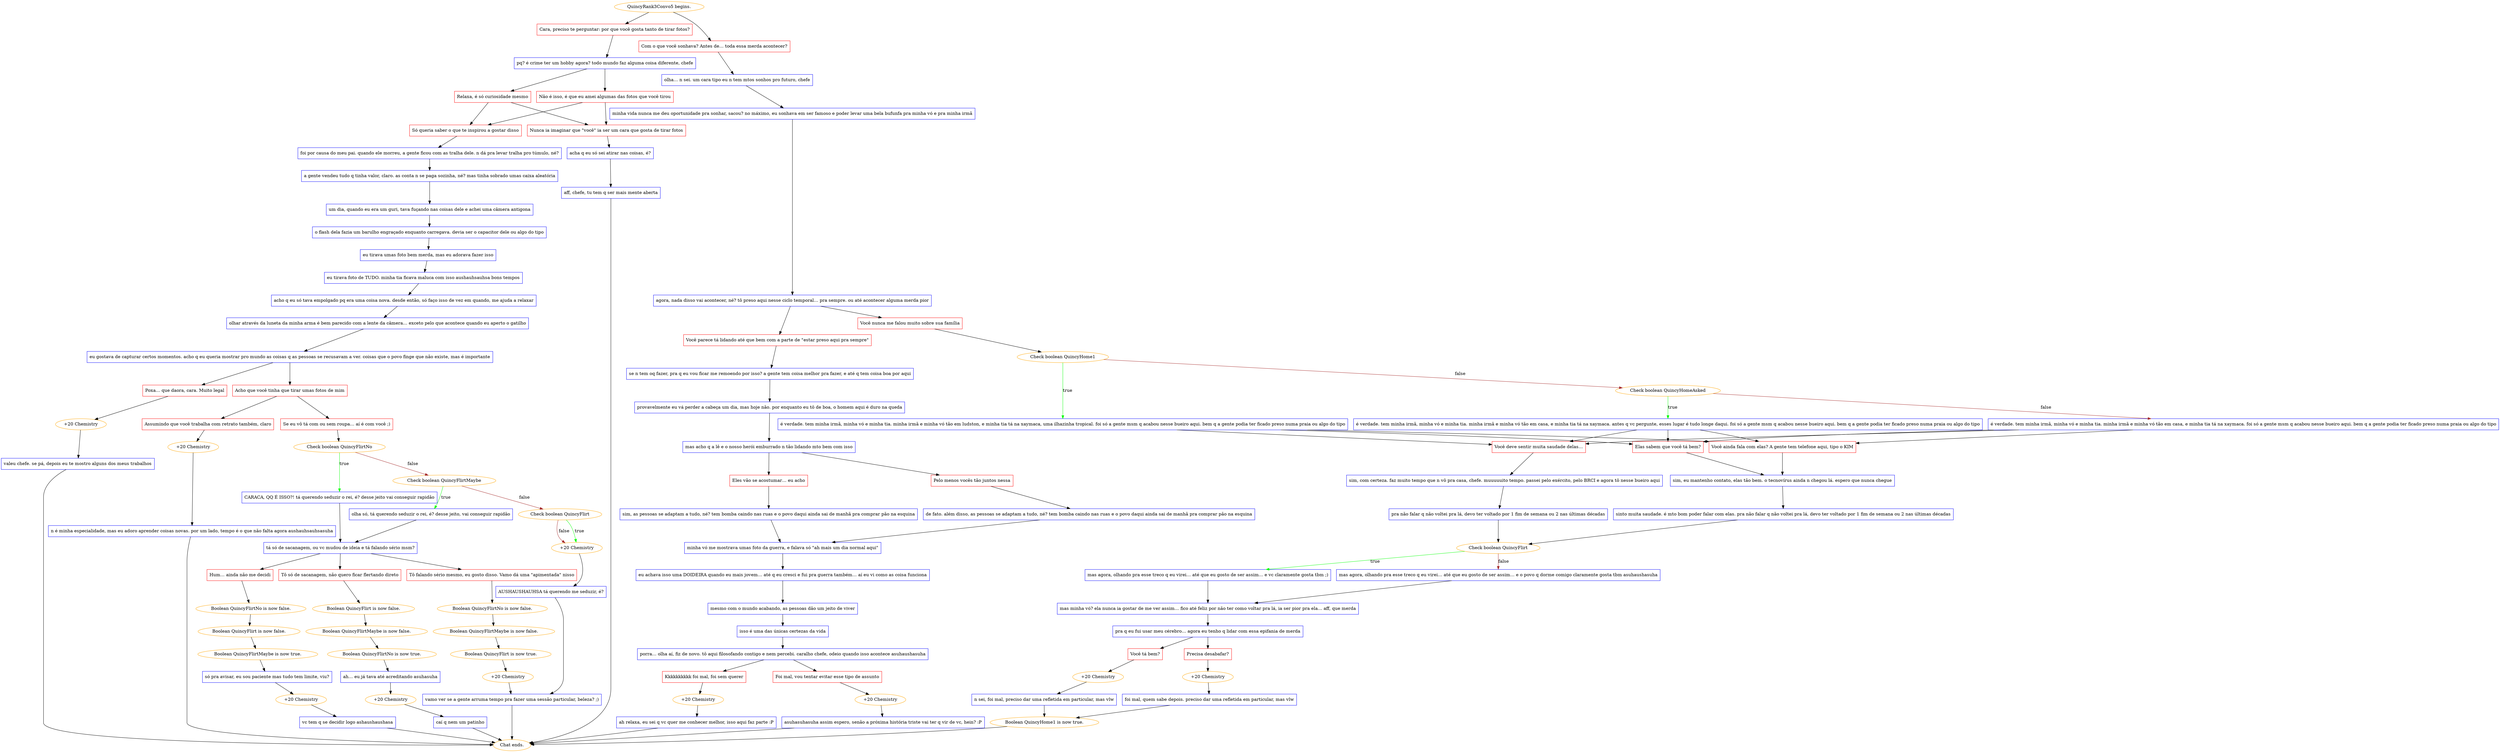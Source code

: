 digraph {
	"QuincyRank3Convo5 begins." [color=orange];
		"QuincyRank3Convo5 begins." -> j1886369686;
		"QuincyRank3Convo5 begins." -> j956172220;
	j1886369686 [label="Cara, preciso te perguntar: por que você gosta tanto de tirar fotos?",shape=box,color=red];
		j1886369686 -> j1003632741;
	j956172220 [label="Com o que você sonhava? Antes de… toda essa merda acontecer?",shape=box,color=red];
		j956172220 -> j861168430;
	j1003632741 [label="pq? é crime ter um hobby agora? todo mundo faz alguma coisa diferente, chefe",shape=box,color=blue];
		j1003632741 -> j634458185;
		j1003632741 -> j1634536475;
	j861168430 [label="olha… n sei. um cara tipo eu n tem mtos sonhos pro futuro, chefe",shape=box,color=blue];
		j861168430 -> j2966862773;
	j634458185 [label="Não é isso, é que eu amei algumas das fotos que você tirou",shape=box,color=red];
		j634458185 -> j4182235960;
		j634458185 -> j1007099163;
	j1634536475 [label="Relaxa, é só curiosidade mesmo",shape=box,color=red];
		j1634536475 -> j4182235960;
		j1634536475 -> j1007099163;
	j2966862773 [label="minha vida nunca me deu oportunidade pra sonhar, sacou? no máximo, eu sonhava em ser famoso e poder levar uma bela bufunfa pra minha vó e pra minha irmã",shape=box,color=blue];
		j2966862773 -> j1830713843;
	j4182235960 [label="Só queria saber o que te inspirou a gostar disso",shape=box,color=red];
		j4182235960 -> j2696145390;
	j1007099163 [label="Nunca ia imaginar que \"você\" ia ser um cara que gosta de tirar fotos",shape=box,color=red];
		j1007099163 -> j847818855;
	j1830713843 [label="agora, nada disso vai acontecer, né? tô preso aqui nesse ciclo temporal… pra sempre. ou até acontecer alguma merda pior",shape=box,color=blue];
		j1830713843 -> j2092321301;
		j1830713843 -> j352909456;
	j2696145390 [label="foi por causa do meu pai. quando ele morreu, a gente ficou com as tralha dele. n dá pra levar tralha pro túmulo, né?",shape=box,color=blue];
		j2696145390 -> j1916617426;
	j847818855 [label="acha q eu só sei atirar nas coisas, é?",shape=box,color=blue];
		j847818855 -> j3779992861;
	j2092321301 [label="Você parece tá lidando até que bem com a parte de \"estar preso aqui pra sempre\"",shape=box,color=red];
		j2092321301 -> j3561397982;
	j352909456 [label="Você nunca me falou muito sobre sua família",shape=box,color=red];
		j352909456 -> j1107054542;
	j1916617426 [label="a gente vendeu tudo q tinha valor, claro. as conta n se paga sozinha, né? mas tinha sobrado umas caixa aleatória",shape=box,color=blue];
		j1916617426 -> j312159237;
	j3779992861 [label="aff, chefe, tu tem q ser mais mente aberta",shape=box,color=blue];
		j3779992861 -> "Chat ends.";
	j3561397982 [label="se n tem oq fazer, pra q eu vou ficar me remoendo por isso? a gente tem coisa melhor pra fazer, e até q tem coisa boa por aqui",shape=box,color=blue];
		j3561397982 -> j386590560;
	j1107054542 [label="Check boolean QuincyHome1",color=orange];
		j1107054542 -> j4222177123 [label=true,color=green];
		j1107054542 -> j3454029324 [label=false,color=brown];
	j312159237 [label="um dia, quando eu era um guri, tava fuçando nas coisas dele e achei uma câmera antigona",shape=box,color=blue];
		j312159237 -> j1075614111;
	"Chat ends." [color=orange];
	j386590560 [label="provavelmente eu vá perder a cabeça um dia, mas hoje não. por enquanto eu tô de boa, o homem aqui é duro na queda",shape=box,color=blue];
		j386590560 -> j4290783621;
	j4222177123 [label="é verdade. tem minha irmã, minha vó e minha tia. minha irmã e minha vó tão em ludston, e minha tia tá na xaymaca, uma ilhazinha tropical. foi só a gente msm q acabou nesse bueiro aqui. bem q a gente podia ter ficado preso numa praia ou algo do tipo",shape=box,color=blue];
		j4222177123 -> j3389701946;
		j4222177123 -> j4293946952;
		j4222177123 -> j1671389729;
	j3454029324 [label="Check boolean QuincyHomeAsked",color=orange];
		j3454029324 -> j3208426110 [label=true,color=green];
		j3454029324 -> j3980541252 [label=false,color=brown];
	j1075614111 [label="o flash dela fazia um barulho engraçado enquanto carregava. devia ser o capacitor dele ou algo do tipo",shape=box,color=blue];
		j1075614111 -> j656949918;
	j4290783621 [label="mas acho q a lê e o nosso herói emburrado n tão lidando mto bem com isso",shape=box,color=blue];
		j4290783621 -> j2292567779;
		j4290783621 -> j1002900677;
	j3389701946 [label="Você ainda fala com elas? A gente tem telefone aqui, tipo o KIM",shape=box,color=red];
		j3389701946 -> j4242615443;
	j4293946952 [label="Elas sabem que você tá bem?",shape=box,color=red];
		j4293946952 -> j4242615443;
	j1671389729 [label="Você deve sentir muita saudade delas…",shape=box,color=red];
		j1671389729 -> j663690984;
	j3208426110 [label="é verdade. tem minha irmã, minha vó e minha tia. minha irmã e minha vó tão em casa, e minha tia tá na xaymaca. antes q vc pergunte, esses lugar é tudo longe daqui. foi só a gente msm q acabou nesse bueiro aqui. bem q a gente podia ter ficado preso numa praia ou algo do tipo",shape=box,color=blue];
		j3208426110 -> j3389701946;
		j3208426110 -> j4293946952;
		j3208426110 -> j1671389729;
	j3980541252 [label="é verdade. tem minha irmã, minha vó e minha tia. minha irmã e minha vó tão em casa, e minha tia tá na xaymaca. foi só a gente msm q acabou nesse bueiro aqui. bem q a gente podia ter ficado preso numa praia ou algo do tipo",shape=box,color=blue];
		j3980541252 -> j3389701946;
		j3980541252 -> j4293946952;
		j3980541252 -> j1671389729;
	j656949918 [label="eu tirava umas foto bem merda, mas eu adorava fazer isso",shape=box,color=blue];
		j656949918 -> j2342645179;
	j2292567779 [label="Pelo menos vocês tão juntos nessa",shape=box,color=red];
		j2292567779 -> j32060637;
	j1002900677 [label="Eles vão se acostumar… eu acho",shape=box,color=red];
		j1002900677 -> j2870993037;
	j4242615443 [label="sim, eu mantenho contato, elas tão bem. o tecnovírus ainda n chegou lá. espero que nunca chegue",shape=box,color=blue];
		j4242615443 -> j3492827177;
	j663690984 [label="sim, com certeza. faz muito tempo que n vô pra casa, chefe. muuuuuito tempo. passei pelo exército, pelo BRCI e agora tô nesse bueiro aqui",shape=box,color=blue];
		j663690984 -> j1951101021;
	j2342645179 [label="eu tirava foto de TUDO. minha tia ficava maluca com isso aushauhsauhsa bons tempos",shape=box,color=blue];
		j2342645179 -> j1542318098;
	j32060637 [label="de fato. além disso, as pessoas se adaptam a tudo, né? tem bomba caindo nas ruas e o povo daqui ainda sai de manhã pra comprar pão na esquina",shape=box,color=blue];
		j32060637 -> j1853049064;
	j2870993037 [label="sim, as pessoas se adaptam a tudo, né? tem bomba caindo nas ruas e o povo daqui ainda sai de manhã pra comprar pão na esquina",shape=box,color=blue];
		j2870993037 -> j1853049064;
	j3492827177 [label="sinto muita saudade. é mto bom poder falar com elas. pra não falar q não voltei pra lá, devo ter voltado por 1 fim de semana ou 2 nas últimas décadas",shape=box,color=blue];
		j3492827177 -> j1312645796;
	j1951101021 [label="pra não falar q não voltei pra lá, devo ter voltado por 1 fim de semana ou 2 nas últimas décadas",shape=box,color=blue];
		j1951101021 -> j1312645796;
	j1542318098 [label="acho q eu só tava empolgado pq era uma coisa nova. desde então, só faço isso de vez em quando, me ajuda a relaxar",shape=box,color=blue];
		j1542318098 -> j229683827;
	j1853049064 [label="minha vó me mostrava umas foto da guerra, e falava só \"ah mais um dia normal aqui\"",shape=box,color=blue];
		j1853049064 -> j3291596282;
	j1312645796 [label="Check boolean QuincyFlirt",color=orange];
		j1312645796 -> j2286537920 [label=true,color=green];
		j1312645796 -> j1037798011 [label=false,color=brown];
	j229683827 [label="olhar através da luneta da minha arma é bem parecido com a lente da câmera… exceto pelo que acontece quando eu aperto o gatilho",shape=box,color=blue];
		j229683827 -> j820860817;
	j3291596282 [label="eu achava isso uma DOIDEIRA quando eu mais jovem… até q eu cresci e fui pra guerra também… aí eu vi como as coisa funciona",shape=box,color=blue];
		j3291596282 -> j1881399904;
	j2286537920 [label="mas agora, olhando pra esse treco q eu virei… até que eu gosto de ser assim… e vc claramente gosta tbm ;)",shape=box,color=blue];
		j2286537920 -> j1992207128;
	j1037798011 [label="mas agora, olhando pra esse treco q eu virei… até que eu gosto de ser assim… e o povo q dorme comigo claramente gosta tbm asuhaushasuha",shape=box,color=blue];
		j1037798011 -> j1992207128;
	j820860817 [label="eu gostava de capturar certos momentos. acho q eu queria mostrar pro mundo as coisas q as pessoas se recusavam a ver. coisas que o povo finge que não existe, mas é importante",shape=box,color=blue];
		j820860817 -> j667123168;
		j820860817 -> j413393081;
	j1881399904 [label="mesmo com o mundo acabando, as pessoas dão um jeito de viver",shape=box,color=blue];
		j1881399904 -> j3482174210;
	j1992207128 [label="mas minha vó? ela nunca ia gostar de me ver assim… fico até feliz por não ter como voltar pra lá, ia ser pior pra ela… aff, que merda",shape=box,color=blue];
		j1992207128 -> j3781733660;
	j667123168 [label="Acho que você tinha que tirar umas fotos de mim",shape=box,color=red];
		j667123168 -> j2128599771;
		j667123168 -> j25207066;
	j413393081 [label="Poxa… que daora, cara. Muito legal",shape=box,color=red];
		j413393081 -> j4116085127;
	j3482174210 [label="isso é uma das únicas certezas da vida",shape=box,color=blue];
		j3482174210 -> j775485668;
	j3781733660 [label="pra q eu fui usar meu cérebro… agora eu tenho q lidar com essa epifania de merda",shape=box,color=blue];
		j3781733660 -> j2319377672;
		j3781733660 -> j808771677;
	j2128599771 [label="Se eu vô tá com ou sem roupa… aí é com você ;)",shape=box,color=red];
		j2128599771 -> j3041405402;
	j25207066 [label="Assumindo que você trabalha com retrato também, claro",shape=box,color=red];
		j25207066 -> j356914068;
	j4116085127 [label="+20 Chemistry",color=orange];
		j4116085127 -> j3848489993;
	j775485668 [label="porra… olha aí, fiz de novo. tô aqui filosofando contigo e nem percebi. caralho chefe, odeio quando isso acontece asuhaushasuha",shape=box,color=blue];
		j775485668 -> j3232623530;
		j775485668 -> j1985371795;
	j2319377672 [label="Você tá bem?",shape=box,color=red];
		j2319377672 -> j633962212;
	j808771677 [label="Precisa desabafar?",shape=box,color=red];
		j808771677 -> j1112989939;
	j3041405402 [label="Check boolean QuincyFlirtNo",color=orange];
		j3041405402 -> j1458225144 [label=true,color=green];
		j3041405402 -> j1771625091 [label=false,color=brown];
	j356914068 [label="+20 Chemistry",color=orange];
		j356914068 -> j2862893956;
	j3848489993 [label="valeu chefe. se pá, depois eu te mostro alguns dos meus trabalhos",shape=box,color=blue];
		j3848489993 -> "Chat ends.";
	j3232623530 [label="Kkkkkkkkkk foi mal, foi sem querer",shape=box,color=red];
		j3232623530 -> j288985235;
	j1985371795 [label="Foi mal, vou tentar evitar esse tipo de assunto",shape=box,color=red];
		j1985371795 -> j508518592;
	j633962212 [label="+20 Chemistry",color=orange];
		j633962212 -> j2640292858;
	j1112989939 [label="+20 Chemistry",color=orange];
		j1112989939 -> j3441071649;
	j1458225144 [label="CARACA, QQ É ISSO?! tá querendo seduzir o rei, é? desse jeito vai conseguir rapidão",shape=box,color=blue];
		j1458225144 -> j1767959936;
	j1771625091 [label="Check boolean QuincyFlirtMaybe",color=orange];
		j1771625091 -> j861381675 [label=true,color=green];
		j1771625091 -> j264878120 [label=false,color=brown];
	j2862893956 [label="n é minha especialidade, mas eu adoro aprender coisas novas. por um lado, tempo é o que não falta agora aushauhsauhsasuha",shape=box,color=blue];
		j2862893956 -> "Chat ends.";
	j288985235 [label="+20 Chemistry",color=orange];
		j288985235 -> j1259208426;
	j508518592 [label="+20 Chemistry",color=orange];
		j508518592 -> j3699415560;
	j2640292858 [label="n sei, foi mal, preciso dar uma refletida em particular, mas vlw",shape=box,color=blue];
		j2640292858 -> j2139500098;
	j3441071649 [label="foi mal, quem sabe depois. preciso dar uma refletida em particular, mas vlw",shape=box,color=blue];
		j3441071649 -> j2139500098;
	j1767959936 [label="tá só de sacanagem, ou vc mudou de ideia e tá falando sério msm?",shape=box,color=blue];
		j1767959936 -> j821855829;
		j1767959936 -> j850680376;
		j1767959936 -> j3995540103;
	j861381675 [label="olha só, tá querendo seduzir o rei, é? desse jeito, vai conseguir rapidão",shape=box,color=blue];
		j861381675 -> j1767959936;
	j264878120 [label="Check boolean QuincyFlirt",color=orange];
		j264878120 -> j1165981125 [label=true,color=green];
		j264878120 -> j1165981125 [label=false,color=brown];
	j1259208426 [label="ah relaxa, eu sei q vc quer me conhecer melhor, isso aqui faz parte :P",shape=box,color=blue];
		j1259208426 -> "Chat ends.";
	j3699415560 [label="asuhasuhasuha assim espero, senão a próxima história triste vai ter q vir de vc, hein? :P",shape=box,color=blue];
		j3699415560 -> "Chat ends.";
	j2139500098 [label="Boolean QuincyHome1 is now true.",color=orange];
		j2139500098 -> "Chat ends.";
	j821855829 [label="Tô falando sério mesmo, eu gosto disso. Vamo dá uma \"apimentada\" nisso",shape=box,color=red];
		j821855829 -> j1925388571;
	j850680376 [label="Hum… ainda não me decidi",shape=box,color=red];
		j850680376 -> j4176094734;
	j3995540103 [label="Tô só de sacanagem, não quero ficar flertando direto",shape=box,color=red];
		j3995540103 -> j1036017240;
	j1165981125 [label="+20 Chemistry",color=orange];
		j1165981125 -> j441748997;
	j1925388571 [label="Boolean QuincyFlirtNo is now false.",color=orange];
		j1925388571 -> j2001915932;
	j4176094734 [label="Boolean QuincyFlirtNo is now false.",color=orange];
		j4176094734 -> j1411042348;
	j1036017240 [label="Boolean QuincyFlirt is now false.",color=orange];
		j1036017240 -> j2224845532;
	j441748997 [label="AUSHAUSHAUHSA tá querendo me seduzir, é?",shape=box,color=blue];
		j441748997 -> j1596043053;
	j2001915932 [label="Boolean QuincyFlirtMaybe is now false.",color=orange];
		j2001915932 -> j2933439225;
	j1411042348 [label="Boolean QuincyFlirt is now false.",color=orange];
		j1411042348 -> j2818315798;
	j2224845532 [label="Boolean QuincyFlirtMaybe is now false.",color=orange];
		j2224845532 -> j309707761;
	j1596043053 [label="vamo ver se a gente arruma tempo pra fazer uma sessão particular, beleza? ;)",shape=box,color=blue];
		j1596043053 -> "Chat ends.";
	j2933439225 [label="Boolean QuincyFlirt is now true.",color=orange];
		j2933439225 -> j1916901947;
	j2818315798 [label="Boolean QuincyFlirtMaybe is now true.",color=orange];
		j2818315798 -> j466260495;
	j309707761 [label="Boolean QuincyFlirtNo is now true.",color=orange];
		j309707761 -> j2585429712;
	j1916901947 [label="+20 Chemistry",color=orange];
		j1916901947 -> j1596043053;
	j466260495 [label="só pra avisar, eu sou paciente mas tudo tem limite, viu?",shape=box,color=blue];
		j466260495 -> j3294470945;
	j2585429712 [label="ah… eu já tava até acreditando asuhasuha",shape=box,color=blue];
		j2585429712 -> j3848062548;
	j3294470945 [label="+20 Chemistry",color=orange];
		j3294470945 -> j3742811962;
	j3848062548 [label="+20 Chemistry",color=orange];
		j3848062548 -> j3812562336;
	j3742811962 [label="vc tem q se decidir logo ashaushaushasa",shape=box,color=blue];
		j3742811962 -> "Chat ends.";
	j3812562336 [label="caí q nem um patinho",shape=box,color=blue];
		j3812562336 -> "Chat ends.";
}